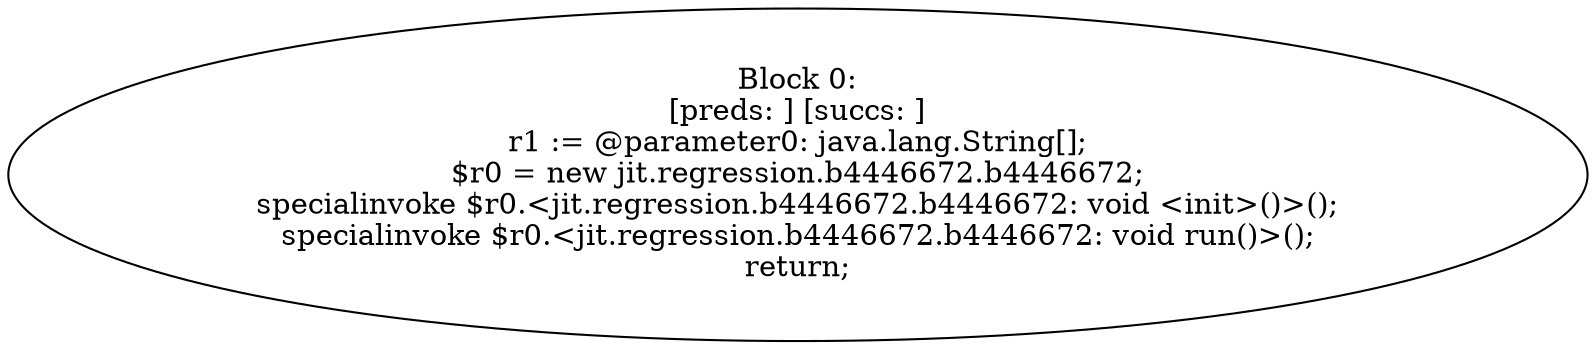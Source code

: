 digraph "unitGraph" {
    "Block 0:
[preds: ] [succs: ]
r1 := @parameter0: java.lang.String[];
$r0 = new jit.regression.b4446672.b4446672;
specialinvoke $r0.<jit.regression.b4446672.b4446672: void <init>()>();
specialinvoke $r0.<jit.regression.b4446672.b4446672: void run()>();
return;
"
}
